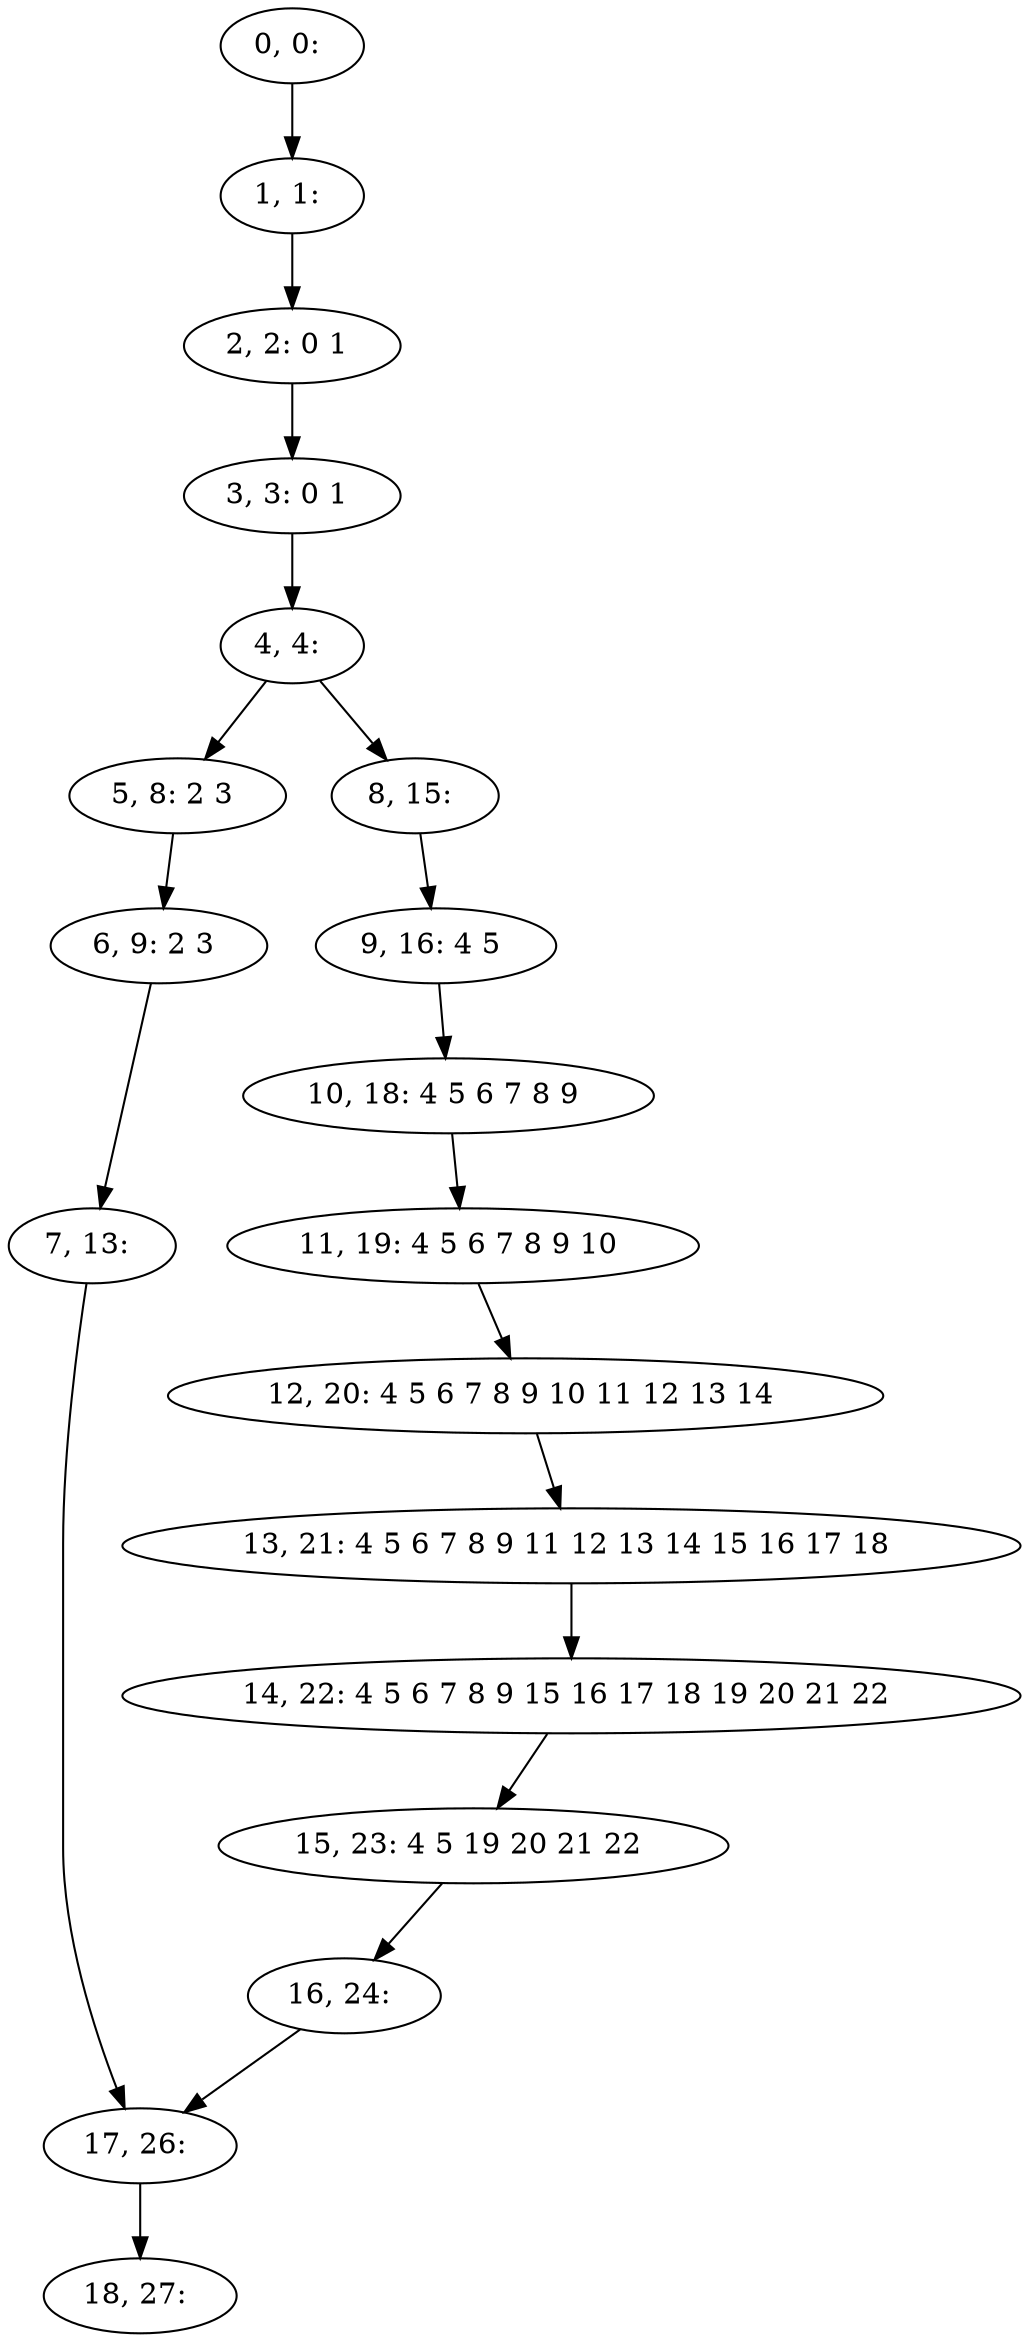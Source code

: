 digraph G {
0[label="0, 0: "];
1[label="1, 1: "];
2[label="2, 2: 0 1 "];
3[label="3, 3: 0 1 "];
4[label="4, 4: "];
5[label="5, 8: 2 3 "];
6[label="6, 9: 2 3 "];
7[label="7, 13: "];
8[label="8, 15: "];
9[label="9, 16: 4 5 "];
10[label="10, 18: 4 5 6 7 8 9 "];
11[label="11, 19: 4 5 6 7 8 9 10 "];
12[label="12, 20: 4 5 6 7 8 9 10 11 12 13 14 "];
13[label="13, 21: 4 5 6 7 8 9 11 12 13 14 15 16 17 18 "];
14[label="14, 22: 4 5 6 7 8 9 15 16 17 18 19 20 21 22 "];
15[label="15, 23: 4 5 19 20 21 22 "];
16[label="16, 24: "];
17[label="17, 26: "];
18[label="18, 27: "];
0->1 ;
1->2 ;
2->3 ;
3->4 ;
4->5 ;
4->8 ;
5->6 ;
6->7 ;
7->17 ;
8->9 ;
9->10 ;
10->11 ;
11->12 ;
12->13 ;
13->14 ;
14->15 ;
15->16 ;
16->17 ;
17->18 ;
}
